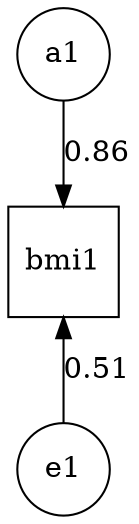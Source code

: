 digraph G {
	splines = "FALSE";
	# Latents
	a1 [shape = circle];
	e1 [shape = circle];

	# Manifests
	bmi1 [shape = square];
a1 -> bmi1 [label = "0.86"];
e1 -> bmi1 [label = "0.51"];
	{rank = same;  bmi1 };
	{rank = min;  a1 };
	{rank = max;  e1 };

}